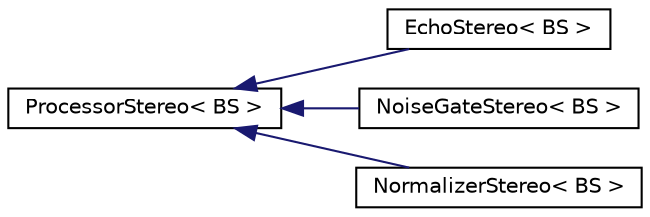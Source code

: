 digraph "Graphical Class Hierarchy"
{
  edge [fontname="Helvetica",fontsize="10",labelfontname="Helvetica",labelfontsize="10"];
  node [fontname="Helvetica",fontsize="10",shape=record];
  rankdir="LR";
  Node0 [label="ProcessorStereo\< BS \>",height=0.2,width=0.4,color="black", fillcolor="white", style="filled",URL="$d5/dee/classProcessorStereo.html"];
  Node0 -> Node1 [dir="back",color="midnightblue",fontsize="10",style="solid",fontname="Helvetica"];
  Node1 [label="EchoStereo\< BS \>",height=0.2,width=0.4,color="black", fillcolor="white", style="filled",URL="$db/dce/classEchoStereo.html"];
  Node0 -> Node2 [dir="back",color="midnightblue",fontsize="10",style="solid",fontname="Helvetica"];
  Node2 [label="NoiseGateStereo\< BS \>",height=0.2,width=0.4,color="black", fillcolor="white", style="filled",URL="$d4/d98/classNoiseGateStereo.html"];
  Node0 -> Node3 [dir="back",color="midnightblue",fontsize="10",style="solid",fontname="Helvetica"];
  Node3 [label="NormalizerStereo\< BS \>",height=0.2,width=0.4,color="black", fillcolor="white", style="filled",URL="$df/d00/classNormalizerStereo.html"];
}
